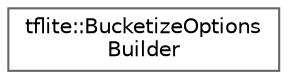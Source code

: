 digraph "Graphical Class Hierarchy"
{
 // LATEX_PDF_SIZE
  bgcolor="transparent";
  edge [fontname=Helvetica,fontsize=10,labelfontname=Helvetica,labelfontsize=10];
  node [fontname=Helvetica,fontsize=10,shape=box,height=0.2,width=0.4];
  rankdir="LR";
  Node0 [id="Node000000",label="tflite::BucketizeOptions\lBuilder",height=0.2,width=0.4,color="grey40", fillcolor="white", style="filled",URL="$structtflite_1_1_bucketize_options_builder.html",tooltip=" "];
}
